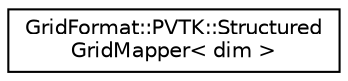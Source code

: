digraph "Graphical Class Hierarchy"
{
 // LATEX_PDF_SIZE
  edge [fontname="Helvetica",fontsize="10",labelfontname="Helvetica",labelfontsize="10"];
  node [fontname="Helvetica",fontsize="10",shape=record];
  rankdir="LR";
  Node0 [label="GridFormat::PVTK::Structured\lGridMapper\< dim \>",height=0.2,width=0.4,color="black", fillcolor="white", style="filled",URL="$classGridFormat_1_1PVTK_1_1StructuredGridMapper.html",tooltip=" "];
}
